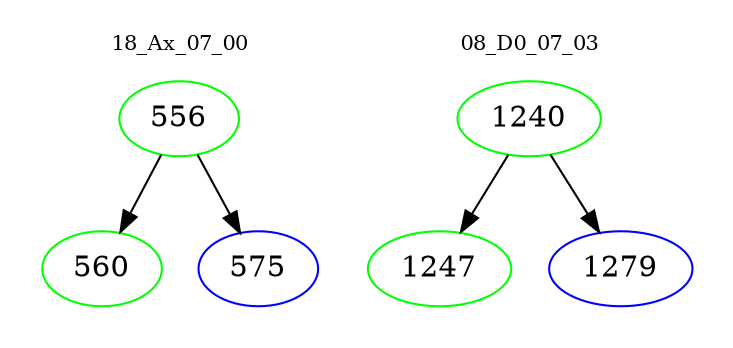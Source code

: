 digraph{
subgraph cluster_0 {
color = white
label = "18_Ax_07_00";
fontsize=10;
T0_556 [label="556", color="green"]
T0_556 -> T0_560 [color="black"]
T0_560 [label="560", color="green"]
T0_556 -> T0_575 [color="black"]
T0_575 [label="575", color="blue"]
}
subgraph cluster_1 {
color = white
label = "08_D0_07_03";
fontsize=10;
T1_1240 [label="1240", color="green"]
T1_1240 -> T1_1247 [color="black"]
T1_1247 [label="1247", color="green"]
T1_1240 -> T1_1279 [color="black"]
T1_1279 [label="1279", color="blue"]
}
}
